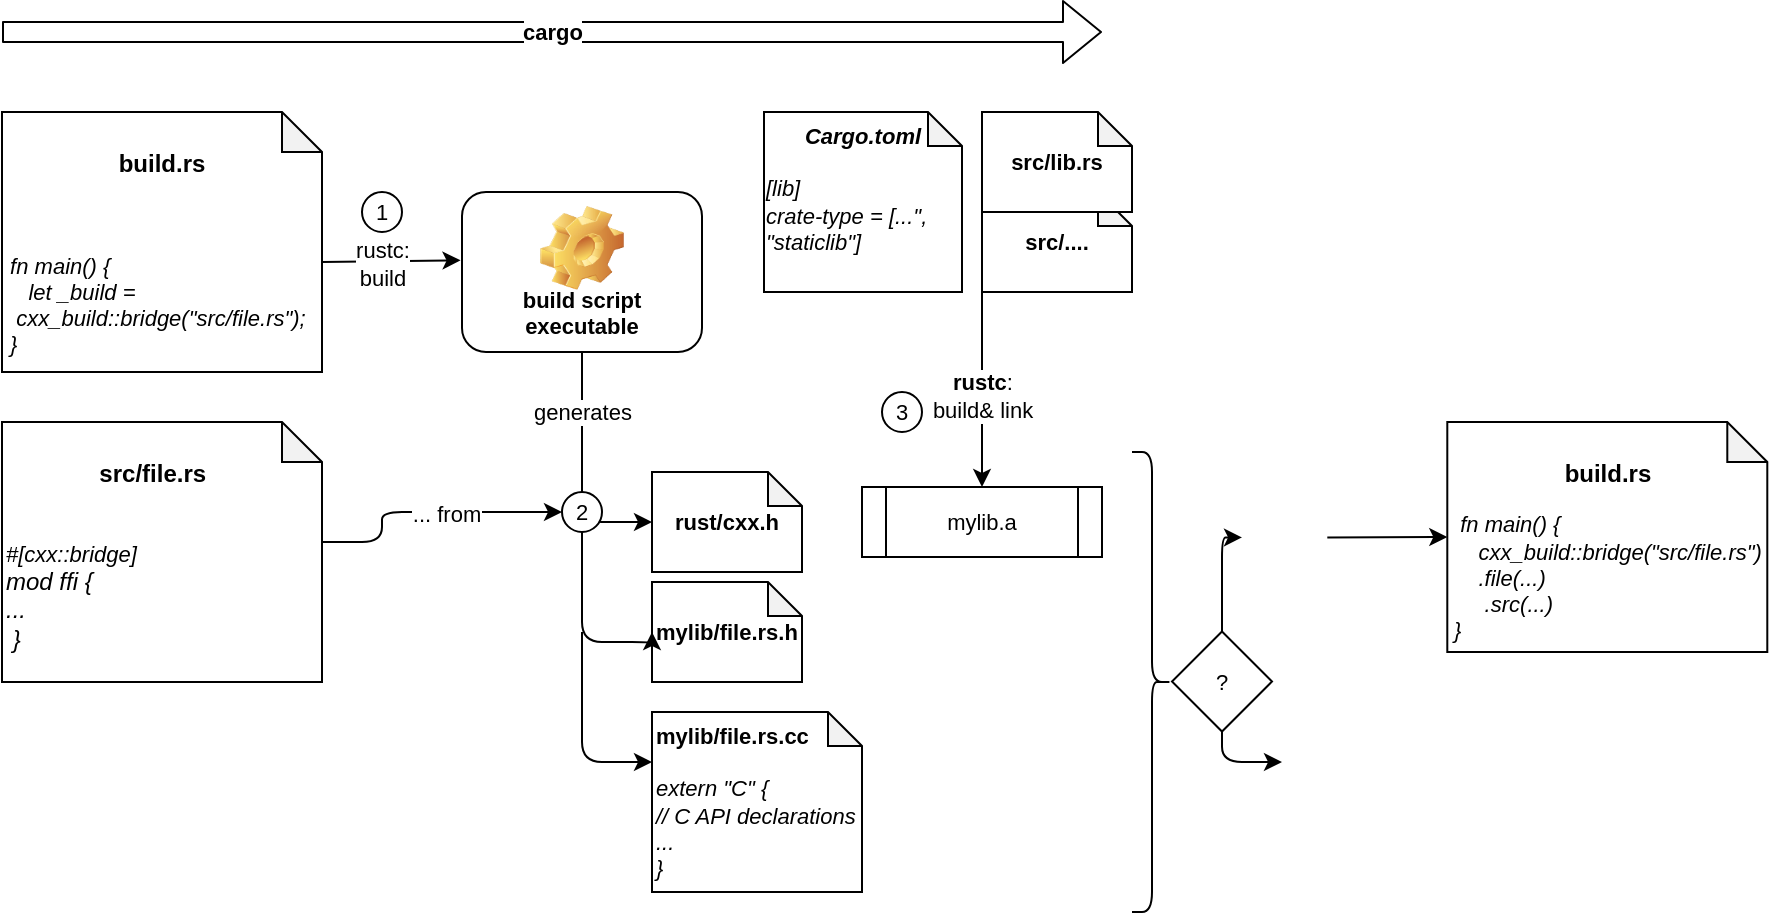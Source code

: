 <mxfile>
    <diagram id="s47VW47fDHnRmVfll6Nn" name="Page-1">
        <mxGraphModel dx="959" dy="583" grid="1" gridSize="10" guides="1" tooltips="1" connect="1" arrows="1" fold="1" page="1" pageScale="1" pageWidth="850" pageHeight="1100" math="0" shadow="0">
            <root>
                <mxCell id="0"/>
                <mxCell id="1" parent="0"/>
                <mxCell id="30" value="src/...." style="shape=note;whiteSpace=wrap;html=1;backgroundOutline=1;darkOpacity=0.05;fontSize=11;fontStyle=1;size=17;" parent="1" vertex="1">
                    <mxGeometry x="550" y="240" width="75" height="50" as="geometry"/>
                </mxCell>
                <mxCell id="7" style="edgeStyle=none;html=1;exitX=0;exitY=0;exitDx=160;exitDy=75;exitPerimeter=0;fontSize=11;entryX=-0.006;entryY=0.427;entryDx=0;entryDy=0;entryPerimeter=0;" parent="1" source="4" target="6" edge="1">
                    <mxGeometry relative="1" as="geometry">
                        <mxPoint x="300" y="275.143" as="targetPoint"/>
                    </mxGeometry>
                </mxCell>
                <mxCell id="28" value="rustc:&lt;br&gt;build" style="edgeLabel;html=1;align=center;verticalAlign=middle;resizable=0;points=[];fontSize=11;" parent="7" vertex="1" connectable="0">
                    <mxGeometry x="-0.272" y="-1" relative="1" as="geometry">
                        <mxPoint x="5" as="offset"/>
                    </mxGeometry>
                </mxCell>
                <mxCell id="4" value="&lt;p&gt;&lt;b&gt;build.rs&lt;br&gt;&lt;/b&gt;&lt;/p&gt;&lt;br&gt;&lt;p style=&quot;text-align: left; font-size: 11px;&quot;&gt;&lt;i style=&quot;&quot;&gt;&lt;font style=&quot;font-size: 11px;&quot;&gt;&amp;nbsp;fn main() {&lt;br&gt;&lt;/font&gt;&lt;/i&gt;&lt;i&gt;&lt;font style=&quot;font-size: 11px;&quot;&gt;&amp;nbsp; &amp;nbsp; let _build =&amp;nbsp; &amp;nbsp; &amp;nbsp;&amp;nbsp;&lt;/font&gt;&lt;/i&gt;&lt;i style=&quot;background-color: initial; font-family: Helvetica; white-space: normal;&quot;&gt;cxx_build::bridge(&quot;src/file.rs&quot;);&lt;br&gt;&lt;/i&gt;&lt;i style=&quot;&quot;&gt;&lt;font style=&quot;font-size: 11px;&quot;&gt;&amp;nbsp;}&lt;/font&gt;&lt;/i&gt;&lt;/p&gt;" style="shape=note;html=1;backgroundOutline=1;darkOpacity=0.05;size=20;verticalAlign=top;whiteSpace=wrap;" parent="1" vertex="1">
                    <mxGeometry x="60" y="200" width="160" height="130" as="geometry"/>
                </mxCell>
                <mxCell id="11" style="edgeStyle=orthogonalEdgeStyle;html=1;exitX=0.5;exitY=1;exitDx=0;exitDy=0;fontSize=11;entryX=0;entryY=0.5;entryDx=0;entryDy=0;entryPerimeter=0;" parent="1" source="6" target="12" edge="1">
                    <mxGeometry relative="1" as="geometry">
                        <mxPoint x="349.952" y="400.0" as="targetPoint"/>
                    </mxGeometry>
                </mxCell>
                <mxCell id="15" value="generates" style="edgeLabel;html=1;align=center;verticalAlign=middle;resizable=0;points=[];fontSize=11;" parent="11" vertex="1" connectable="0">
                    <mxGeometry x="-0.452" y="1" relative="1" as="geometry">
                        <mxPoint x="-1" y="-3" as="offset"/>
                    </mxGeometry>
                </mxCell>
                <mxCell id="6" value="build script executable" style="label;whiteSpace=wrap;html=1;align=center;verticalAlign=bottom;spacingLeft=0;spacingBottom=4;imageAlign=center;imageVerticalAlign=top;image=img/clipart/Gear_128x128.png;fontSize=11;" parent="1" vertex="1">
                    <mxGeometry x="290" y="240" width="120" height="80" as="geometry"/>
                </mxCell>
                <mxCell id="12" value="rust/cxx.h" style="shape=note;whiteSpace=wrap;html=1;backgroundOutline=1;darkOpacity=0.05;fontSize=11;fontStyle=1;size=17;" parent="1" vertex="1">
                    <mxGeometry x="385" y="380" width="75" height="50" as="geometry"/>
                </mxCell>
                <mxCell id="18" value="mylib/file.rs.h" style="shape=note;whiteSpace=wrap;html=1;backgroundOutline=1;darkOpacity=0.05;fontSize=11;fontStyle=1;size=17;" parent="1" vertex="1">
                    <mxGeometry x="385" y="435" width="75" height="50" as="geometry"/>
                </mxCell>
                <mxCell id="19" value="mylib/file.rs.cc&lt;br&gt;&lt;br&gt;&lt;span style=&quot;font-weight: 400;&quot;&gt;&lt;i&gt;extern &quot;C&quot; {&lt;br&gt;// C API declarations&lt;br&gt;...&lt;br&gt;}&lt;/i&gt;&lt;/span&gt;" style="shape=note;whiteSpace=wrap;html=1;backgroundOutline=1;darkOpacity=0.05;fontSize=11;fontStyle=1;size=17;align=left;" parent="1" vertex="1">
                    <mxGeometry x="385" y="500" width="105" height="90" as="geometry"/>
                </mxCell>
                <mxCell id="22" value="" style="endArrow=classic;html=1;fontSize=11;entryX=0;entryY=0.5;entryDx=0;entryDy=0;entryPerimeter=0;edgeStyle=orthogonalEdgeStyle;startArrow=none;" parent="1" source="26" target="18" edge="1">
                    <mxGeometry width="50" height="50" relative="1" as="geometry">
                        <mxPoint x="350" y="400" as="sourcePoint"/>
                        <mxPoint x="590" y="270" as="targetPoint"/>
                        <Array as="points">
                            <mxPoint x="350" y="465"/>
                        </Array>
                    </mxGeometry>
                </mxCell>
                <mxCell id="23" value="" style="endArrow=classic;html=1;fontSize=11;entryX=0;entryY=0.5;entryDx=0;entryDy=0;entryPerimeter=0;edgeStyle=orthogonalEdgeStyle;" parent="1" edge="1">
                    <mxGeometry width="50" height="50" relative="1" as="geometry">
                        <mxPoint x="350" y="460.0" as="sourcePoint"/>
                        <mxPoint x="385" y="525" as="targetPoint"/>
                        <Array as="points">
                            <mxPoint x="350" y="525"/>
                        </Array>
                    </mxGeometry>
                </mxCell>
                <mxCell id="24" value="&lt;b&gt;cargo&lt;/b&gt;" style="shape=flexArrow;endArrow=classic;html=1;fontSize=11;" parent="1" edge="1">
                    <mxGeometry width="50" height="50" relative="1" as="geometry">
                        <mxPoint x="60" y="160" as="sourcePoint"/>
                        <mxPoint x="610" y="160" as="targetPoint"/>
                    </mxGeometry>
                </mxCell>
                <mxCell id="25" value="1" style="ellipse;whiteSpace=wrap;html=1;aspect=fixed;fontSize=11;" parent="1" vertex="1">
                    <mxGeometry x="240" y="240" width="20" height="20" as="geometry"/>
                </mxCell>
                <mxCell id="34" style="edgeStyle=orthogonalEdgeStyle;html=1;exitX=0;exitY=1;exitDx=0;exitDy=0;exitPerimeter=0;fontSize=11;" parent="1" source="30" target="36" edge="1">
                    <mxGeometry relative="1" as="geometry">
                        <mxPoint x="550" y="410" as="targetPoint"/>
                    </mxGeometry>
                </mxCell>
                <mxCell id="35" value="&lt;b&gt;rustc&lt;/b&gt;: &lt;br&gt;build&amp;amp; link" style="edgeLabel;html=1;align=center;verticalAlign=middle;resizable=0;points=[];fontSize=11;" parent="34" vertex="1" connectable="0">
                    <mxGeometry x="-0.157" y="-1" relative="1" as="geometry">
                        <mxPoint x="1" y="11" as="offset"/>
                    </mxGeometry>
                </mxCell>
                <mxCell id="29" value="src/lib.rs" style="shape=note;whiteSpace=wrap;html=1;backgroundOutline=1;darkOpacity=0.05;fontSize=11;fontStyle=1;size=17;" parent="1" vertex="1">
                    <mxGeometry x="550" y="200" width="75" height="50" as="geometry"/>
                </mxCell>
                <mxCell id="33" style="edgeStyle=orthogonalEdgeStyle;html=1;exitX=0;exitY=0;exitDx=160;exitDy=75;exitPerimeter=0;fontSize=11;entryX=0;entryY=0.5;entryDx=0;entryDy=0;" parent="1" target="26" edge="1">
                    <mxGeometry relative="1" as="geometry">
                        <mxPoint x="320" y="380" as="targetPoint"/>
                        <mxPoint x="220" y="415" as="sourcePoint"/>
                        <Array as="points">
                            <mxPoint x="250" y="415"/>
                            <mxPoint x="250" y="400"/>
                        </Array>
                    </mxGeometry>
                </mxCell>
                <mxCell id="56" value="... from" style="edgeLabel;html=1;align=center;verticalAlign=middle;resizable=0;points=[];" parent="33" vertex="1" connectable="0">
                    <mxGeometry x="0.13" y="-1" relative="1" as="geometry">
                        <mxPoint as="offset"/>
                    </mxGeometry>
                </mxCell>
                <mxCell id="36" value="mylib.a" style="shape=process;whiteSpace=wrap;html=1;backgroundOutline=1;fontSize=11;" parent="1" vertex="1">
                    <mxGeometry x="490" y="387.5" width="120" height="35" as="geometry"/>
                </mxCell>
                <mxCell id="37" value="&lt;i&gt;&lt;br&gt;Cargo.toml&lt;br&gt;&lt;span style=&quot;background-color: initial;&quot;&gt;&lt;br&gt;&lt;div style=&quot;text-align: left;&quot;&gt;&lt;span style=&quot;background-color: initial; font-weight: normal;&quot;&gt;[lib]&lt;/span&gt;&lt;/div&gt;&lt;/span&gt;&lt;/i&gt;&lt;div style=&quot;text-align: left;&quot;&gt;&lt;span style=&quot;font-weight: normal;&quot;&gt;&lt;i&gt;crate-type = [...&quot;, &quot;staticlib&quot;]&lt;/i&gt;&lt;/span&gt;&lt;/div&gt;&lt;span style=&quot;color: rgba(0, 0, 0, 0); font-family: monospace; font-size: 0px; font-weight: 400; text-align: start;&quot;&gt;%3CmxGraphModel%3E%3Croot%3E%3CmxCell%20id%3D%220%22%2F%3E%3CmxCell%20id%3D%221%22%20parent%3D%220%22%2F%3E%3CmxCell%20id%3D%222%22%20value%3D%22src%2Flib.rs%22%20style%3D%22shape%3Dnote%3BwhiteSpace%3Dwrap%3Bhtml%3D1%3BbackgroundOutline%3D1%3BdarkOpacity%3D0.05%3BfontSize%3D11%3BfontStyle%3D1%3Bsize%3D17%3B%22%20vertex%3D%221%22%20parent%3D%221%22%3E%3CmxGeometry%20x%3D%22480%22%20y%3D%22190%22%20width%3D%2275%22%20height%3D%2250%22%20as%3D%22geometry%22%2F%3E%3C%2FmxCell%3E%3C%2Froot%3E%3C%2FmxGraphModel%3E&lt;/span&gt;&lt;span style=&quot;color: rgba(0, 0, 0, 0); font-family: monospace; font-size: 0px; font-weight: 400; text-align: start;&quot;&gt;%3CmxGraphModel%3E%3Croot%3E%3CmxCell%20id%3D%220%22%2F%3E%3CmxCell%20id%3D%221%22%20parent%3D%220%22%2F%3E%3CmxCell%20id%3D%222%22%20value%3D%22src%2Flib.rs%22%20style%3D%22shape%3Dnote%3BwhiteSpace%3Dwrap%3Bhtml%3D1%3BbackgroundOutline%3D1%3BdarkOpacity%3D0.05%3BfontSize%3D11%3BfontStyle%3D1%3Bsize%3D17%3B%22%20vertex%3D%221%22%20parent%3D%221%22%3E%3CmxGeometry%20x%3D%22480%22%20y%3D%22190%22%20width%3D%2275%22%20height%3D%2250%22%20as%3D%22geometry%22%2F%3E%3C%2FmxCell%3E%3C%2Froot%3E%3C%2FmxGraphModel%3E&lt;/span&gt;&lt;span style=&quot;text-align: start; font-weight: 400; font-size: 0px; font-family: monospace; color: rgba(0, 0, 0, 0);&quot;&gt;%3CmxGraphModel%3E%3Croot%3E%3CmxCell%20id%3D%220%22%2F%3E%3CmxCell%20id%3D%221%22%20parent%3D%220%22%2F%3E%3CmxCell%20id%3D%222%22%20value%3D%22src%2Flib.rs%22%20style%3D%22shape%3Dnote%3BwhiteSpace%3Dwrap%3Bhtml%3D1%3BbackgroundOutline%3D1%3BdarkOpacity%3D0.05%3BfontSize%3D11%3BfontStyle%3D1%3Bsize%3D17%3B%22%20vertex%3D%221%22%20parent%3D%221%22%3E%3CmxGeometry%20x%3D%22480%22%20y%3D%22190%22%20width%3D%2275%22%20height%3D%2250%22%20as%3D%22geometry%22%2F%3E%3C%2FmxCell%3E%3C%2Froot%3E%3C%2FmxGraphModel%3E&lt;br&gt;&lt;br&gt;&lt;/span&gt;" style="shape=note;whiteSpace=wrap;html=1;backgroundOutline=1;darkOpacity=0.05;fontSize=11;fontStyle=1;size=17;" parent="1" vertex="1">
                    <mxGeometry x="441" y="200" width="99" height="90" as="geometry"/>
                </mxCell>
                <mxCell id="38" value="3" style="ellipse;whiteSpace=wrap;html=1;aspect=fixed;fontSize=11;" parent="1" vertex="1">
                    <mxGeometry x="500" y="340" width="20" height="20" as="geometry"/>
                </mxCell>
                <mxCell id="39" value="" style="shape=curlyBracket;whiteSpace=wrap;html=1;rounded=1;flipH=1;labelPosition=right;verticalLabelPosition=middle;align=left;verticalAlign=middle;fontSize=11;" parent="1" vertex="1">
                    <mxGeometry x="625" y="370" width="20" height="230" as="geometry"/>
                </mxCell>
                <mxCell id="41" style="edgeStyle=orthogonalEdgeStyle;html=1;exitX=0.5;exitY=1;exitDx=0;exitDy=0;fontSize=11;entryX=0;entryY=0.5;entryDx=0;entryDy=0;" parent="1" source="40" target="42" edge="1">
                    <mxGeometry relative="1" as="geometry">
                        <mxPoint x="800" y="560" as="targetPoint"/>
                    </mxGeometry>
                </mxCell>
                <mxCell id="50" style="edgeStyle=orthogonalEdgeStyle;html=1;exitX=0.5;exitY=0;exitDx=0;exitDy=0;fontSize=11;entryX=0;entryY=0.5;entryDx=0;entryDy=0;" parent="1" source="40" target="59" edge="1">
                    <mxGeometry relative="1" as="geometry">
                        <mxPoint x="747.2" y="440" as="targetPoint"/>
                    </mxGeometry>
                </mxCell>
                <mxCell id="40" value="?" style="rhombus;whiteSpace=wrap;html=1;fontSize=11;" parent="1" vertex="1">
                    <mxGeometry x="645" y="459.75" width="50" height="50" as="geometry"/>
                </mxCell>
                <mxCell id="42" value="" style="shape=image;verticalLabelPosition=bottom;labelBackgroundColor=default;verticalAlign=top;aspect=fixed;imageAspect=0;image=https://cdn.jsdelivr.net/gh/TOMsworkspace/TOMsworkspace.github.io/2021/05/24/CMAKE%E5%85%A5%E9%97%A8/CMake-Logo.png;" parent="1" vertex="1">
                    <mxGeometry x="700" y="509.75" width="94.4" height="30.5" as="geometry"/>
                </mxCell>
                <mxCell id="49" value="&lt;p&gt;&lt;b&gt;build.rs&lt;br&gt;&lt;/b&gt;&lt;/p&gt;&lt;p style=&quot;text-align: left; font-size: 11px;&quot;&gt;&lt;i style=&quot;&quot;&gt;&lt;font style=&quot;font-size: 11px;&quot;&gt;&amp;nbsp;fn main() {&lt;br&gt;&lt;/font&gt;&lt;/i&gt;&lt;i&gt;&lt;font style=&quot;font-size: 11px;&quot;&gt;&amp;nbsp; &amp;nbsp; &lt;/font&gt;&lt;/i&gt;&lt;i style=&quot;background-color: initial; font-family: Helvetica; white-space: normal;&quot;&gt;cxx_build::bridge(&quot;src/file.rs&quot;)&lt;br&gt;&amp;nbsp; &amp;nbsp; .file(...)&lt;br&gt;&lt;/i&gt;&lt;i style=&quot;background-color: initial;&quot;&gt;&amp;nbsp; &amp;nbsp; &amp;nbsp;.src(...)&lt;br&gt;}&lt;/i&gt;&lt;/p&gt;" style="shape=note;html=1;backgroundOutline=1;darkOpacity=0.05;size=20;verticalAlign=top;whiteSpace=wrap;" parent="1" vertex="1">
                    <mxGeometry x="782.65" y="355" width="160" height="115" as="geometry"/>
                </mxCell>
                <mxCell id="55" value="&lt;p style=&quot;&quot;&gt;&lt;b&gt;&amp;nbsp; &amp;nbsp; &amp;nbsp; &amp;nbsp; &amp;nbsp; &amp;nbsp; &amp;nbsp; src/file.rs&lt;br&gt;&lt;/b&gt;&lt;/p&gt;&lt;div style=&quot;&quot;&gt;&lt;br&gt;&lt;/div&gt;&lt;i style=&quot;background-color: initial; border-color: var(--border-color); font-size: 11px;&quot;&gt;&lt;div style=&quot;&quot;&gt;&lt;i style=&quot;background-color: initial; border-color: var(--border-color);&quot;&gt;#[cxx::bridge]&lt;/i&gt;&lt;/div&gt;&lt;/i&gt;&lt;i style=&quot;background-color: initial; border-color: var(--border-color);&quot;&gt;&lt;div style=&quot;&quot;&gt;&lt;i style=&quot;background-color: initial; border-color: var(--border-color);&quot;&gt;mod ffi {&lt;/i&gt;&lt;/div&gt;&lt;/i&gt;&lt;blockquote style=&quot;margin: 0 0 0 40px; border: none; padding: 0px;&quot;&gt;&lt;/blockquote&gt;&lt;i style=&quot;background-color: initial; border-color: var(--border-color);&quot;&gt;&lt;div style=&quot;&quot;&gt;...&lt;/div&gt;&lt;/i&gt;&lt;div style=&quot;border-color: var(--border-color);&quot;&gt;&lt;i style=&quot;border-color: var(--border-color); background-color: initial;&quot;&gt;&lt;div style=&quot;&quot;&gt;&lt;i style=&quot;background-color: initial; border-color: var(--border-color);&quot;&gt;&amp;nbsp;}&lt;/i&gt;&lt;/div&gt;&lt;/i&gt;&lt;/div&gt;&lt;p style=&quot;font-size: 11px;&quot;&gt;&lt;i style=&quot;border-color: var(--border-color); background-color: initial;&quot;&gt;&lt;/i&gt;&lt;i style=&quot;border-color: var(--border-color); background-color: initial;&quot;&gt;&lt;/i&gt;&lt;/p&gt;" style="shape=note;html=1;backgroundOutline=1;darkOpacity=0.05;size=20;verticalAlign=top;whiteSpace=wrap;align=left;" parent="1" vertex="1">
                    <mxGeometry x="60" y="355" width="160" height="130" as="geometry"/>
                </mxCell>
                <mxCell id="58" value="" style="endArrow=none;html=1;fontSize=11;entryX=0;entryY=0.5;entryDx=0;entryDy=0;entryPerimeter=0;edgeStyle=orthogonalEdgeStyle;" parent="1" target="26" edge="1">
                    <mxGeometry width="50" height="50" relative="1" as="geometry">
                        <mxPoint x="350" y="400" as="sourcePoint"/>
                        <mxPoint x="385" y="460" as="targetPoint"/>
                        <Array as="points"/>
                    </mxGeometry>
                </mxCell>
                <mxCell id="26" value="2" style="ellipse;whiteSpace=wrap;html=1;aspect=fixed;fontSize=11;" parent="1" vertex="1">
                    <mxGeometry x="340" y="390" width="20" height="20" as="geometry"/>
                </mxCell>
                <mxCell id="60" style="edgeStyle=none;html=1;exitX=1;exitY=0.5;exitDx=0;exitDy=0;entryX=0;entryY=0.5;entryDx=0;entryDy=0;entryPerimeter=0;" edge="1" parent="1" source="59" target="49">
                    <mxGeometry relative="1" as="geometry"/>
                </mxCell>
                <mxCell id="59" value="" style="shape=image;verticalLabelPosition=bottom;labelBackgroundColor=default;verticalAlign=top;aspect=fixed;imageAspect=0;image=https://www.vhv.rs/dpng/d/415-4150318_rust-programming-language-logo-hd-png-download.png;" vertex="1" parent="1">
                    <mxGeometry x="680" y="390.38" width="42.65" height="44.62" as="geometry"/>
                </mxCell>
            </root>
        </mxGraphModel>
    </diagram>
</mxfile>